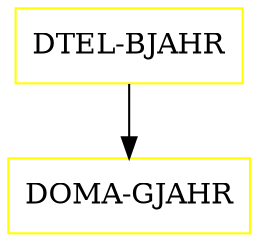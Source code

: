 digraph G {
  "DTEL-BJAHR" [shape=box,color=yellow];
  "DOMA-GJAHR" [shape=box,color=yellow,URL="./DOMA_GJAHR.html"];
  "DTEL-BJAHR" -> "DOMA-GJAHR";
}
